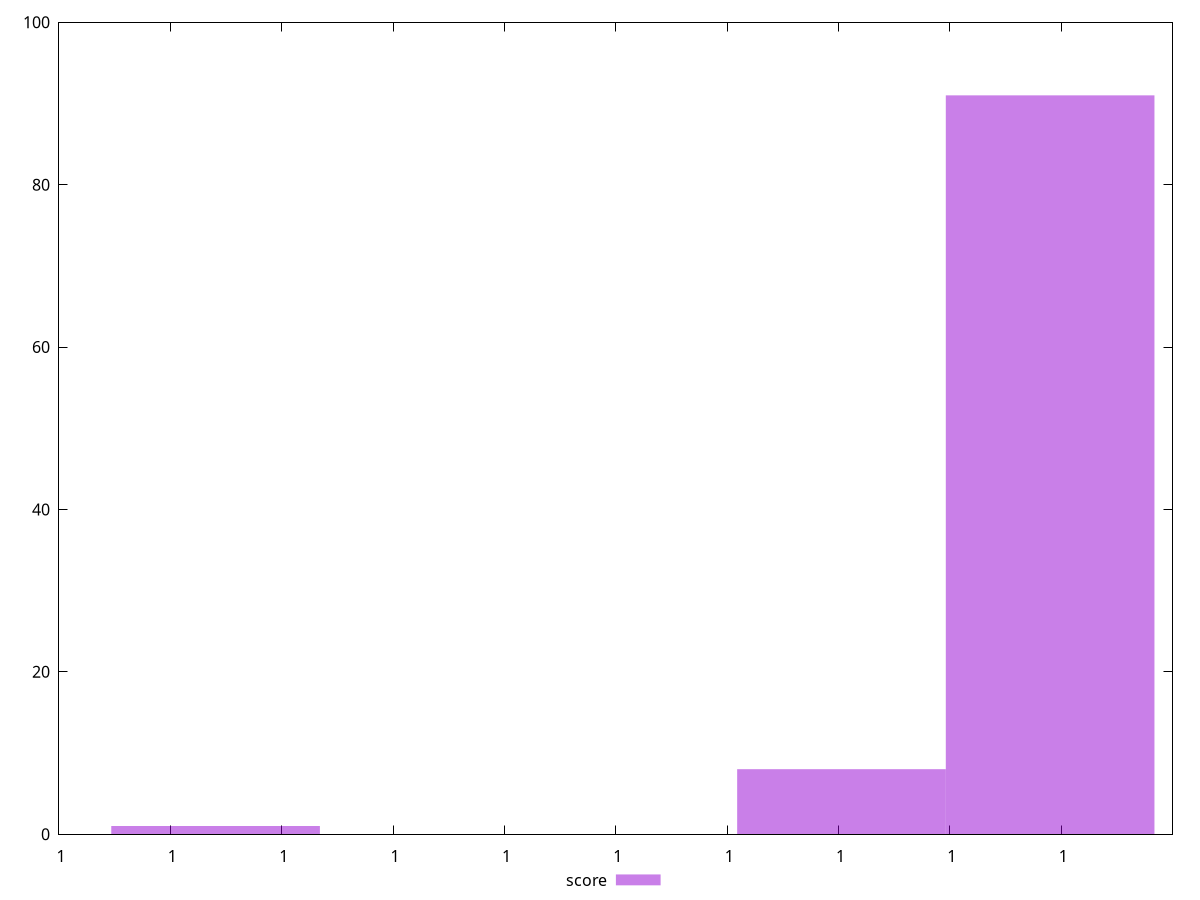 reset
set terminal svg size 640, 490 enhanced background rgb 'white'
set output "reprap/mainthread-work-breakdown/samples/empty/score/histogram.svg"

$score <<EOF
0.9999999999999505 91
0.9999999999990136 8
0.999999999996203 1
EOF

set key outside below
set boxwidth 9.368567589772725e-13
set yrange [0:100]
set style fill transparent solid 0.5 noborder

plot \
  $score title "score" with boxes, \


reset